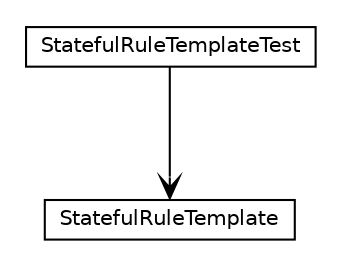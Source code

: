 #!/usr/local/bin/dot
#
# Class diagram 
# Generated by UMLGraph version R5_6_6-8-g8d7759 (http://www.umlgraph.org/)
#

digraph G {
	edge [fontname="Helvetica",fontsize=10,labelfontname="Helvetica",labelfontsize=10];
	node [fontname="Helvetica",fontsize=10,shape=plaintext];
	nodesep=0.25;
	ranksep=0.5;
	// org.dayatang.rule.StatefulRuleTemplateTest
	c5112 [label=<<table title="org.dayatang.rule.StatefulRuleTemplateTest" border="0" cellborder="1" cellspacing="0" cellpadding="2" port="p" href="./StatefulRuleTemplateTest.html">
		<tr><td><table border="0" cellspacing="0" cellpadding="1">
<tr><td align="center" balign="center"> StatefulRuleTemplateTest </td></tr>
		</table></td></tr>
		</table>>, URL="./StatefulRuleTemplateTest.html", fontname="Helvetica", fontcolor="black", fontsize=10.0];
	// org.dayatang.rule.StatefulRuleTemplateTest NAVASSOC org.dayatang.rule.StatefulRuleTemplate
	c5112:p -> c5181:p [taillabel="", label=" "headlabel="", fontname="Helvetica", fontcolor="black", fontsize=10.0, color="black", arrowhead=open];
	// org.dayatang.rule.StatefulRuleTemplate
	c5181 [label=<<table title="org.dayatang.rule.StatefulRuleTemplate" border="0" cellborder="1" cellspacing="0" cellpadding="2" port="p" href="http://java.sun.com/j2se/1.4.2/docs/api/org/dayatang/rule/StatefulRuleTemplate.html">
		<tr><td><table border="0" cellspacing="0" cellpadding="1">
<tr><td align="center" balign="center"> StatefulRuleTemplate </td></tr>
		</table></td></tr>
		</table>>, URL="http://java.sun.com/j2se/1.4.2/docs/api/org/dayatang/rule/StatefulRuleTemplate.html", fontname="Helvetica", fontcolor="black", fontsize=10.0];
}

